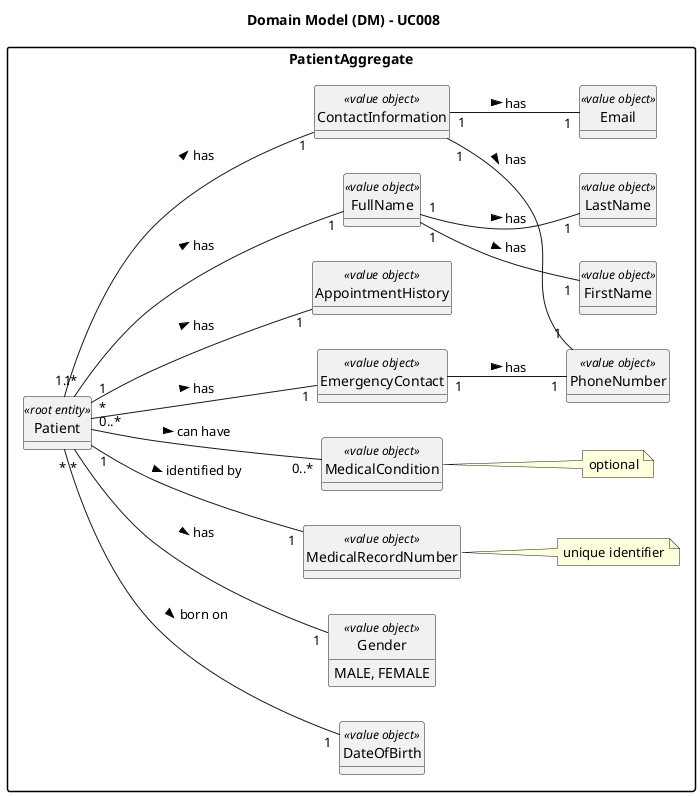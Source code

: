 @startuml
skinparam packageStyle rectangle
skinparam shadowing false

skinparam classAttributeIconSize 0

top to bottom direction
left to right direction

hide circle
hide methods

title Domain Model (DM) - UC008
package PatientAggregate {
    class Patient <<root entity>>
    class DateOfBirth <<value object>>
    class Gender <<value object>> {
      MALE, FEMALE
    }
    class MedicalRecordNumber <<value object>>
    note right of MedicalRecordNumber: unique identifier
    class MedicalCondition <<value object>>
    note right of MedicalCondition: optional
    class EmergencyContact <<value object>>
    class AppointmentHistory <<value object>>
    class FullName <<value object>>
    class FirstName <<value object>>
    class LastName <<value object>>
    class ContactInformation <<value object>>
    class PhoneNumber <<value object>>
    class Email <<value object>>
}

Patient "1..*" --- "1" FullName : > has
Patient "*" --- "1" DateOfBirth : > born on
Patient "*" --- "1" Gender : > has
Patient "1" --- "1" MedicalRecordNumber : > identified by
Patient "1" --- "1" ContactInformation : > has
Patient "0..*" --- "0..*" MedicalCondition : > can have
Patient "*" ---"1" EmergencyContact : > has
Patient "1" --- "1" AppointmentHistory : > has

FullName "1" -- "1" FirstName : > has
FullName "1" -- "1" LastName : > has

ContactInformation "1" -- "1" PhoneNumber : > has
ContactInformation "1" -- "1" Email : > has

EmergencyContact "1" -- "1" PhoneNumber : > has

@enduml